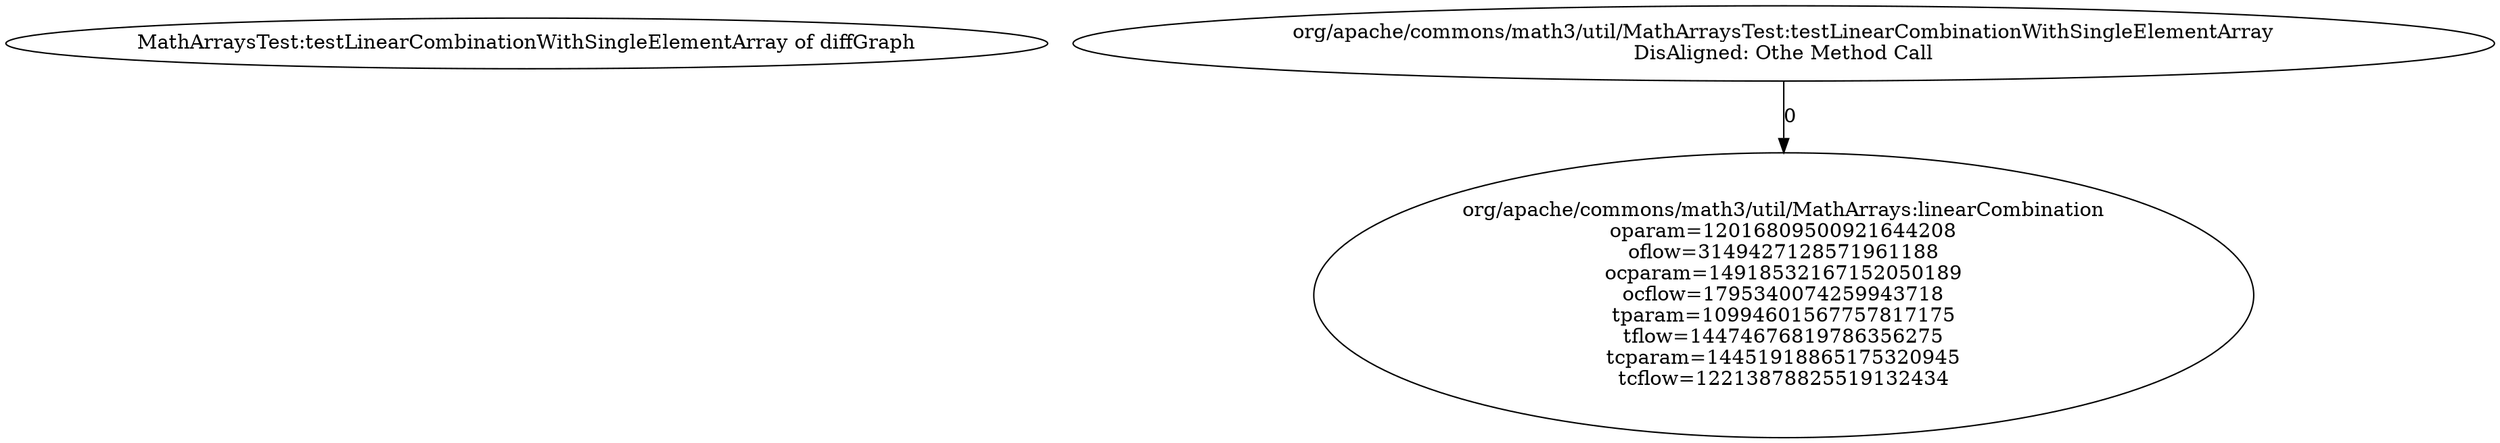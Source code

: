 digraph G {
0[label="MathArraysTest:testLinearCombinationWithSingleElementArray of diffGraph"];
1[label="org/apache/commons/math3/util/MathArraysTest:testLinearCombinationWithSingleElementArray
DisAligned: Othe Method Call"];
2[label="org/apache/commons/math3/util/MathArrays:linearCombination
oparam=12016809500921644208
oflow=3149427128571961188
ocparam=14918532167152050189
ocflow=1795340074259943718
tparam=10994601567757817175
tflow=14474676819786356275
tcparam=14451918865175320945
tcflow=12213878825519132434"];
1->2 [label=0];
}
